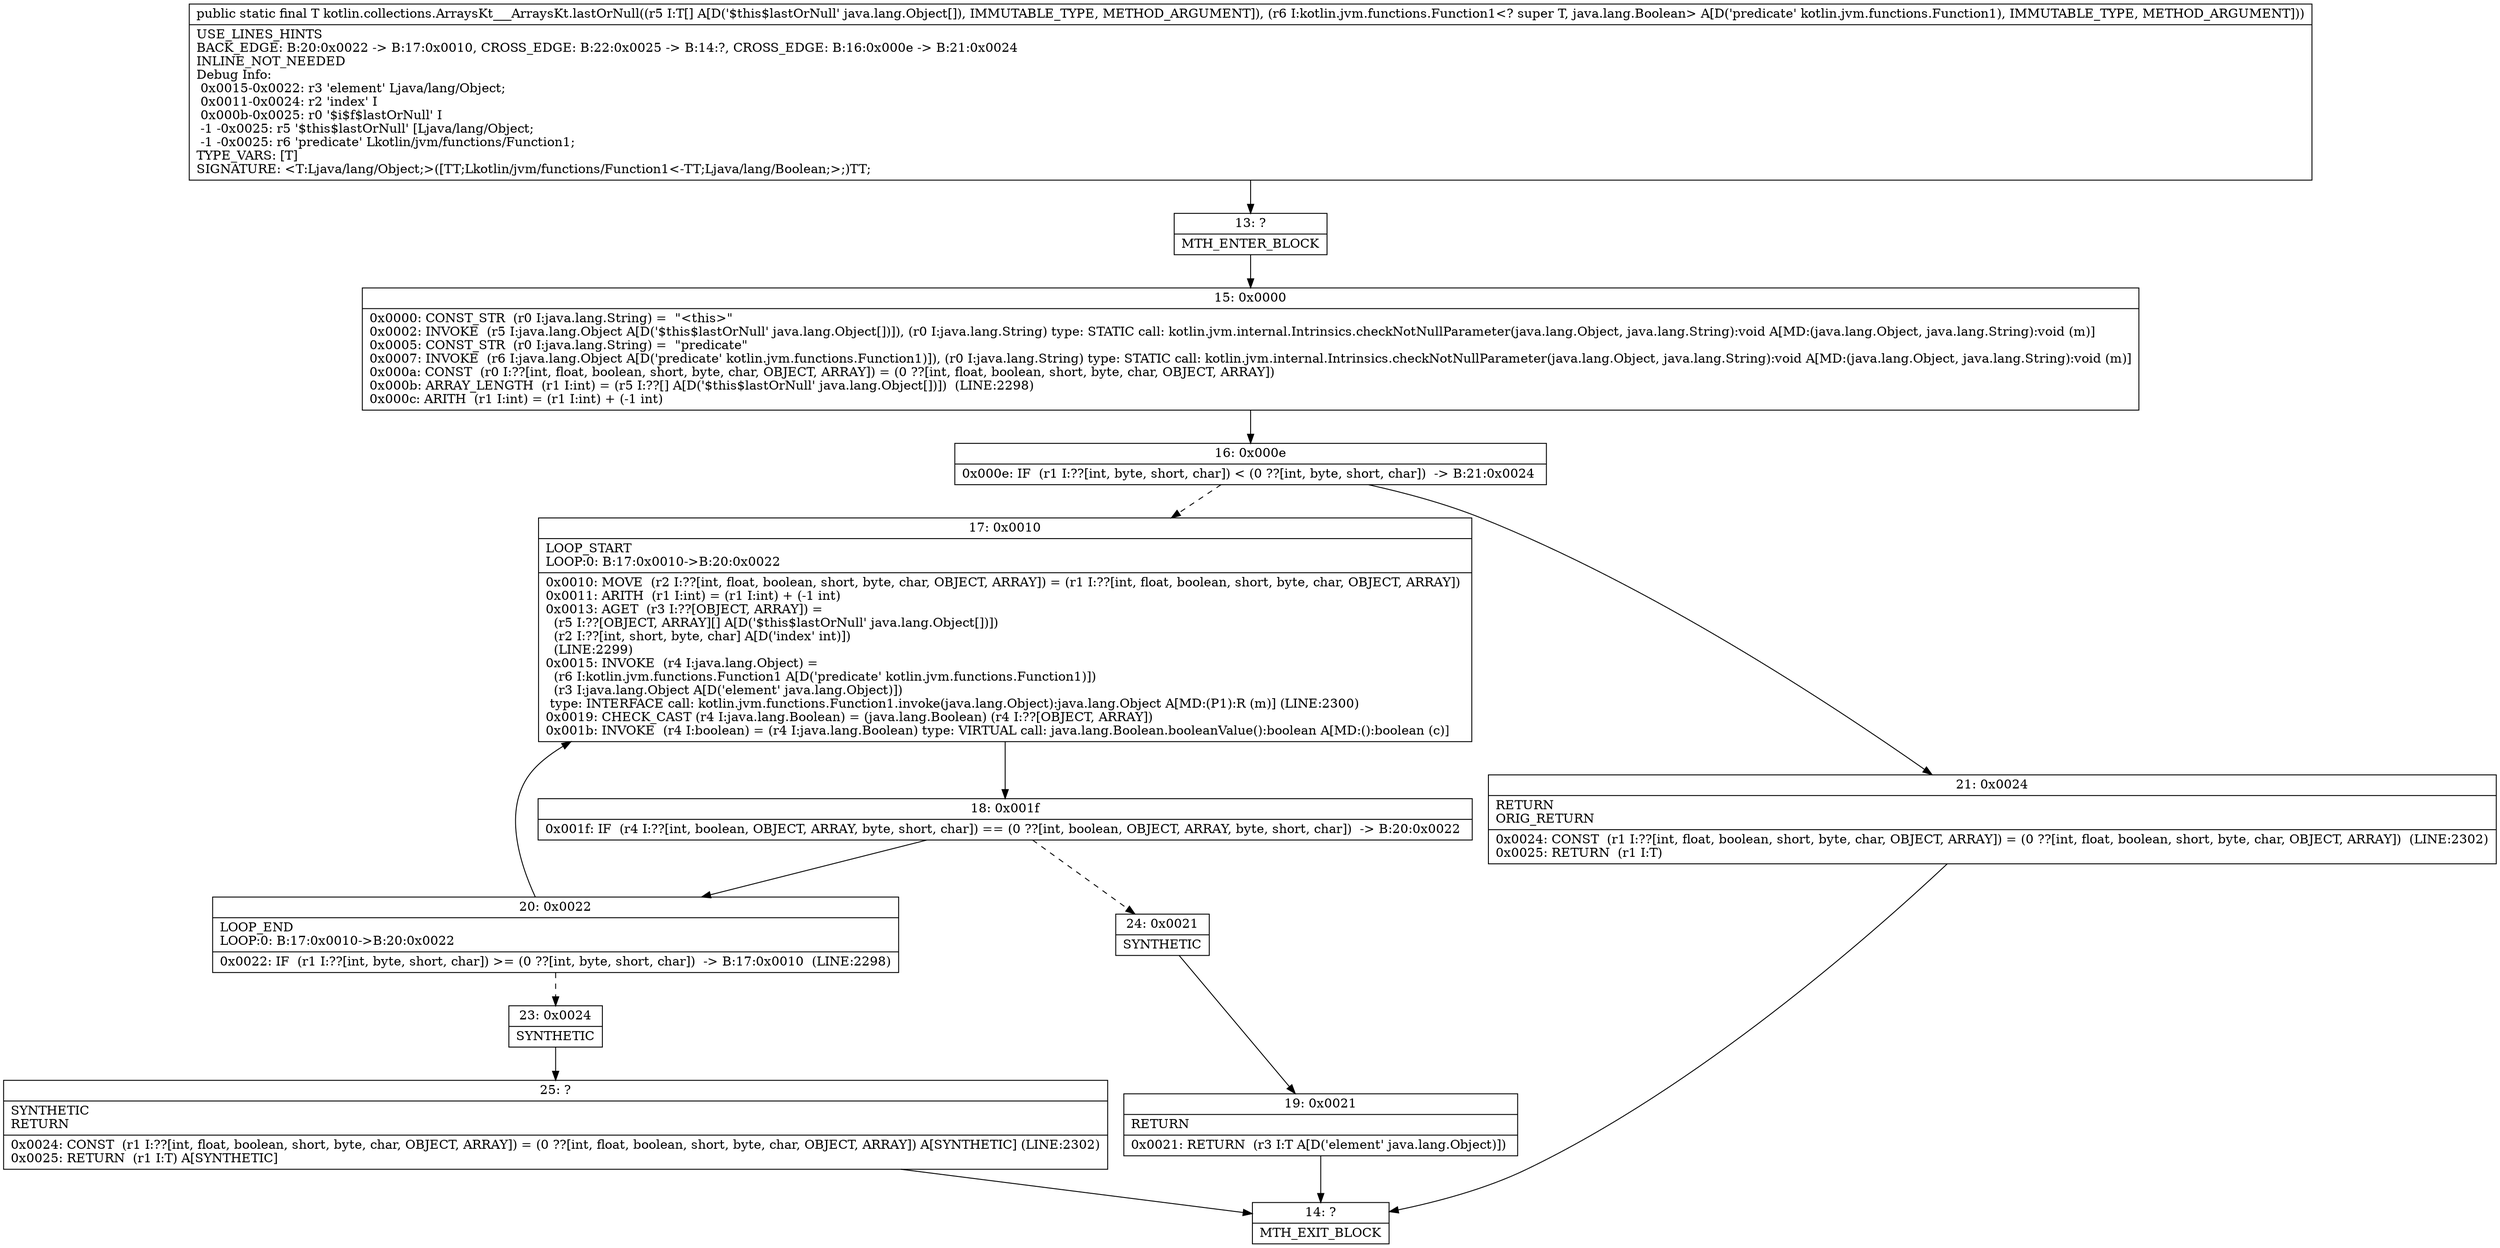 digraph "CFG forkotlin.collections.ArraysKt___ArraysKt.lastOrNull([Ljava\/lang\/Object;Lkotlin\/jvm\/functions\/Function1;)Ljava\/lang\/Object;" {
Node_13 [shape=record,label="{13\:\ ?|MTH_ENTER_BLOCK\l}"];
Node_15 [shape=record,label="{15\:\ 0x0000|0x0000: CONST_STR  (r0 I:java.lang.String) =  \"\<this\>\" \l0x0002: INVOKE  (r5 I:java.lang.Object A[D('$this$lastOrNull' java.lang.Object[])]), (r0 I:java.lang.String) type: STATIC call: kotlin.jvm.internal.Intrinsics.checkNotNullParameter(java.lang.Object, java.lang.String):void A[MD:(java.lang.Object, java.lang.String):void (m)]\l0x0005: CONST_STR  (r0 I:java.lang.String) =  \"predicate\" \l0x0007: INVOKE  (r6 I:java.lang.Object A[D('predicate' kotlin.jvm.functions.Function1)]), (r0 I:java.lang.String) type: STATIC call: kotlin.jvm.internal.Intrinsics.checkNotNullParameter(java.lang.Object, java.lang.String):void A[MD:(java.lang.Object, java.lang.String):void (m)]\l0x000a: CONST  (r0 I:??[int, float, boolean, short, byte, char, OBJECT, ARRAY]) = (0 ??[int, float, boolean, short, byte, char, OBJECT, ARRAY]) \l0x000b: ARRAY_LENGTH  (r1 I:int) = (r5 I:??[] A[D('$this$lastOrNull' java.lang.Object[])])  (LINE:2298)\l0x000c: ARITH  (r1 I:int) = (r1 I:int) + (\-1 int) \l}"];
Node_16 [shape=record,label="{16\:\ 0x000e|0x000e: IF  (r1 I:??[int, byte, short, char]) \< (0 ??[int, byte, short, char])  \-\> B:21:0x0024 \l}"];
Node_17 [shape=record,label="{17\:\ 0x0010|LOOP_START\lLOOP:0: B:17:0x0010\-\>B:20:0x0022\l|0x0010: MOVE  (r2 I:??[int, float, boolean, short, byte, char, OBJECT, ARRAY]) = (r1 I:??[int, float, boolean, short, byte, char, OBJECT, ARRAY]) \l0x0011: ARITH  (r1 I:int) = (r1 I:int) + (\-1 int) \l0x0013: AGET  (r3 I:??[OBJECT, ARRAY]) = \l  (r5 I:??[OBJECT, ARRAY][] A[D('$this$lastOrNull' java.lang.Object[])])\l  (r2 I:??[int, short, byte, char] A[D('index' int)])\l  (LINE:2299)\l0x0015: INVOKE  (r4 I:java.lang.Object) = \l  (r6 I:kotlin.jvm.functions.Function1 A[D('predicate' kotlin.jvm.functions.Function1)])\l  (r3 I:java.lang.Object A[D('element' java.lang.Object)])\l type: INTERFACE call: kotlin.jvm.functions.Function1.invoke(java.lang.Object):java.lang.Object A[MD:(P1):R (m)] (LINE:2300)\l0x0019: CHECK_CAST (r4 I:java.lang.Boolean) = (java.lang.Boolean) (r4 I:??[OBJECT, ARRAY]) \l0x001b: INVOKE  (r4 I:boolean) = (r4 I:java.lang.Boolean) type: VIRTUAL call: java.lang.Boolean.booleanValue():boolean A[MD:():boolean (c)]\l}"];
Node_18 [shape=record,label="{18\:\ 0x001f|0x001f: IF  (r4 I:??[int, boolean, OBJECT, ARRAY, byte, short, char]) == (0 ??[int, boolean, OBJECT, ARRAY, byte, short, char])  \-\> B:20:0x0022 \l}"];
Node_20 [shape=record,label="{20\:\ 0x0022|LOOP_END\lLOOP:0: B:17:0x0010\-\>B:20:0x0022\l|0x0022: IF  (r1 I:??[int, byte, short, char]) \>= (0 ??[int, byte, short, char])  \-\> B:17:0x0010  (LINE:2298)\l}"];
Node_23 [shape=record,label="{23\:\ 0x0024|SYNTHETIC\l}"];
Node_25 [shape=record,label="{25\:\ ?|SYNTHETIC\lRETURN\l|0x0024: CONST  (r1 I:??[int, float, boolean, short, byte, char, OBJECT, ARRAY]) = (0 ??[int, float, boolean, short, byte, char, OBJECT, ARRAY]) A[SYNTHETIC] (LINE:2302)\l0x0025: RETURN  (r1 I:T) A[SYNTHETIC]\l}"];
Node_14 [shape=record,label="{14\:\ ?|MTH_EXIT_BLOCK\l}"];
Node_24 [shape=record,label="{24\:\ 0x0021|SYNTHETIC\l}"];
Node_19 [shape=record,label="{19\:\ 0x0021|RETURN\l|0x0021: RETURN  (r3 I:T A[D('element' java.lang.Object)]) \l}"];
Node_21 [shape=record,label="{21\:\ 0x0024|RETURN\lORIG_RETURN\l|0x0024: CONST  (r1 I:??[int, float, boolean, short, byte, char, OBJECT, ARRAY]) = (0 ??[int, float, boolean, short, byte, char, OBJECT, ARRAY])  (LINE:2302)\l0x0025: RETURN  (r1 I:T) \l}"];
MethodNode[shape=record,label="{public static final T kotlin.collections.ArraysKt___ArraysKt.lastOrNull((r5 I:T[] A[D('$this$lastOrNull' java.lang.Object[]), IMMUTABLE_TYPE, METHOD_ARGUMENT]), (r6 I:kotlin.jvm.functions.Function1\<? super T, java.lang.Boolean\> A[D('predicate' kotlin.jvm.functions.Function1), IMMUTABLE_TYPE, METHOD_ARGUMENT]))  | USE_LINES_HINTS\lBACK_EDGE: B:20:0x0022 \-\> B:17:0x0010, CROSS_EDGE: B:22:0x0025 \-\> B:14:?, CROSS_EDGE: B:16:0x000e \-\> B:21:0x0024\lINLINE_NOT_NEEDED\lDebug Info:\l  0x0015\-0x0022: r3 'element' Ljava\/lang\/Object;\l  0x0011\-0x0024: r2 'index' I\l  0x000b\-0x0025: r0 '$i$f$lastOrNull' I\l  \-1 \-0x0025: r5 '$this$lastOrNull' [Ljava\/lang\/Object;\l  \-1 \-0x0025: r6 'predicate' Lkotlin\/jvm\/functions\/Function1;\lTYPE_VARS: [T]\lSIGNATURE: \<T:Ljava\/lang\/Object;\>([TT;Lkotlin\/jvm\/functions\/Function1\<\-TT;Ljava\/lang\/Boolean;\>;)TT;\l}"];
MethodNode -> Node_13;Node_13 -> Node_15;
Node_15 -> Node_16;
Node_16 -> Node_17[style=dashed];
Node_16 -> Node_21;
Node_17 -> Node_18;
Node_18 -> Node_20;
Node_18 -> Node_24[style=dashed];
Node_20 -> Node_17;
Node_20 -> Node_23[style=dashed];
Node_23 -> Node_25;
Node_25 -> Node_14;
Node_24 -> Node_19;
Node_19 -> Node_14;
Node_21 -> Node_14;
}

